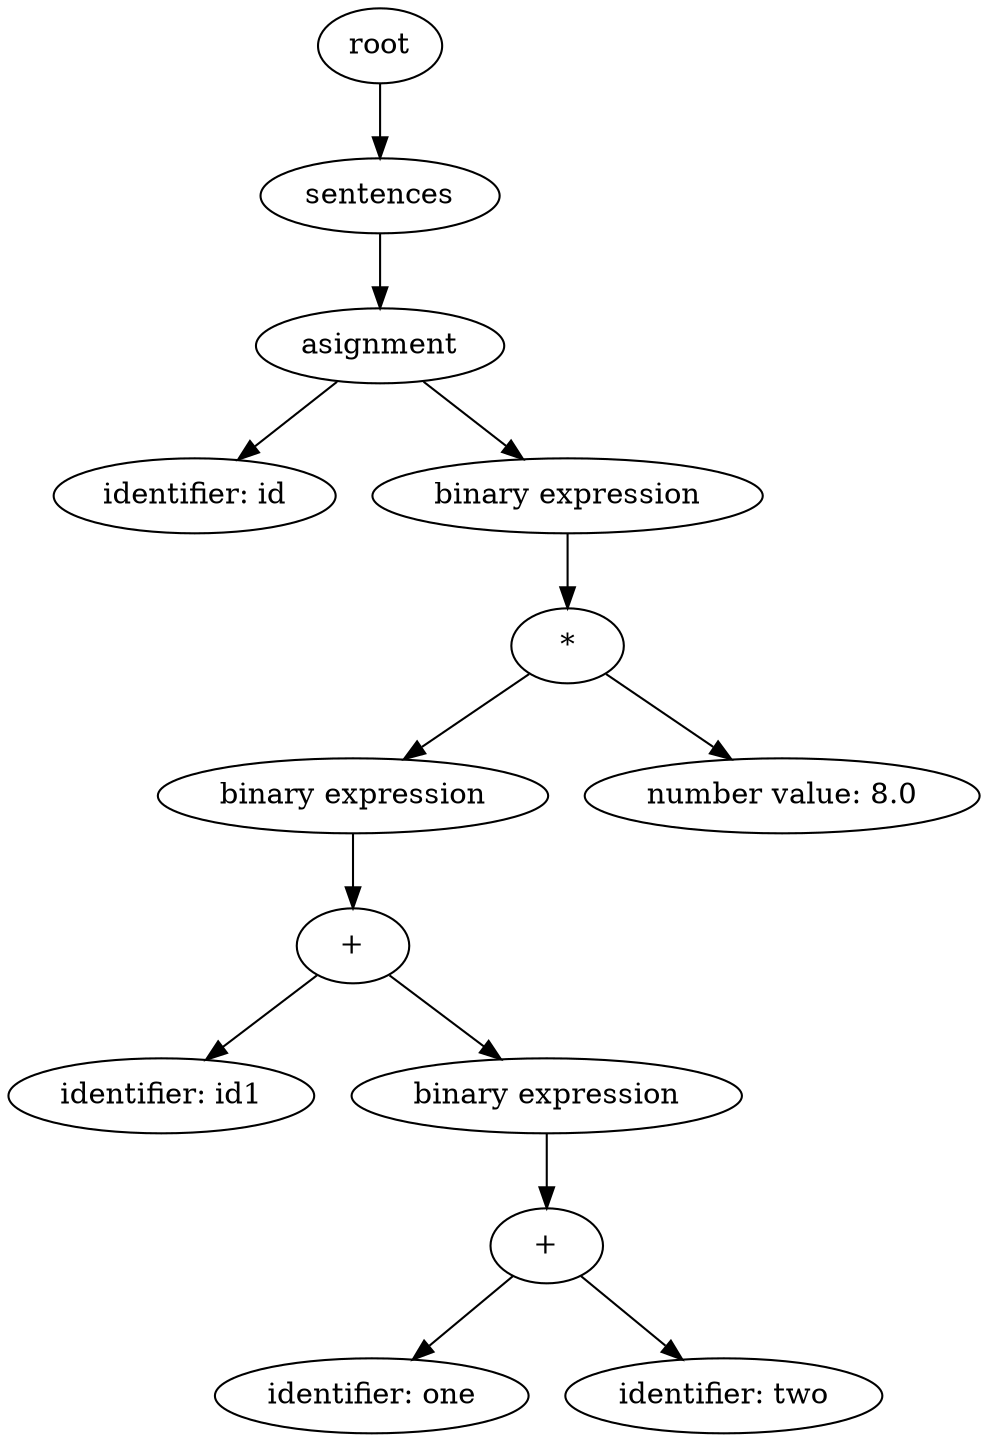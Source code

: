 digraph G{nodo0[label="root"];
node1[label="sentences"];
nodo0->node1;
node2[label="asignment"];
node1->node2;
node3[label="identifier: id"];
node2->node3;
node4[label="binary expression"];
node2->node4;
node5[label="*"];
node4->node5;
node6[label="binary expression"];
node5->node6;
node7[label="+"];
node6->node7;
node8[label="identifier: id1"];
node7->node8;
node9[label="binary expression"];
node7->node9;
node10[label="+"];
node9->node10;
node11[label="identifier: one"];
node10->node11;
node12[label="identifier: two"];
node10->node12;
node13[label="number value: 8.0"];
node5->node13;
}